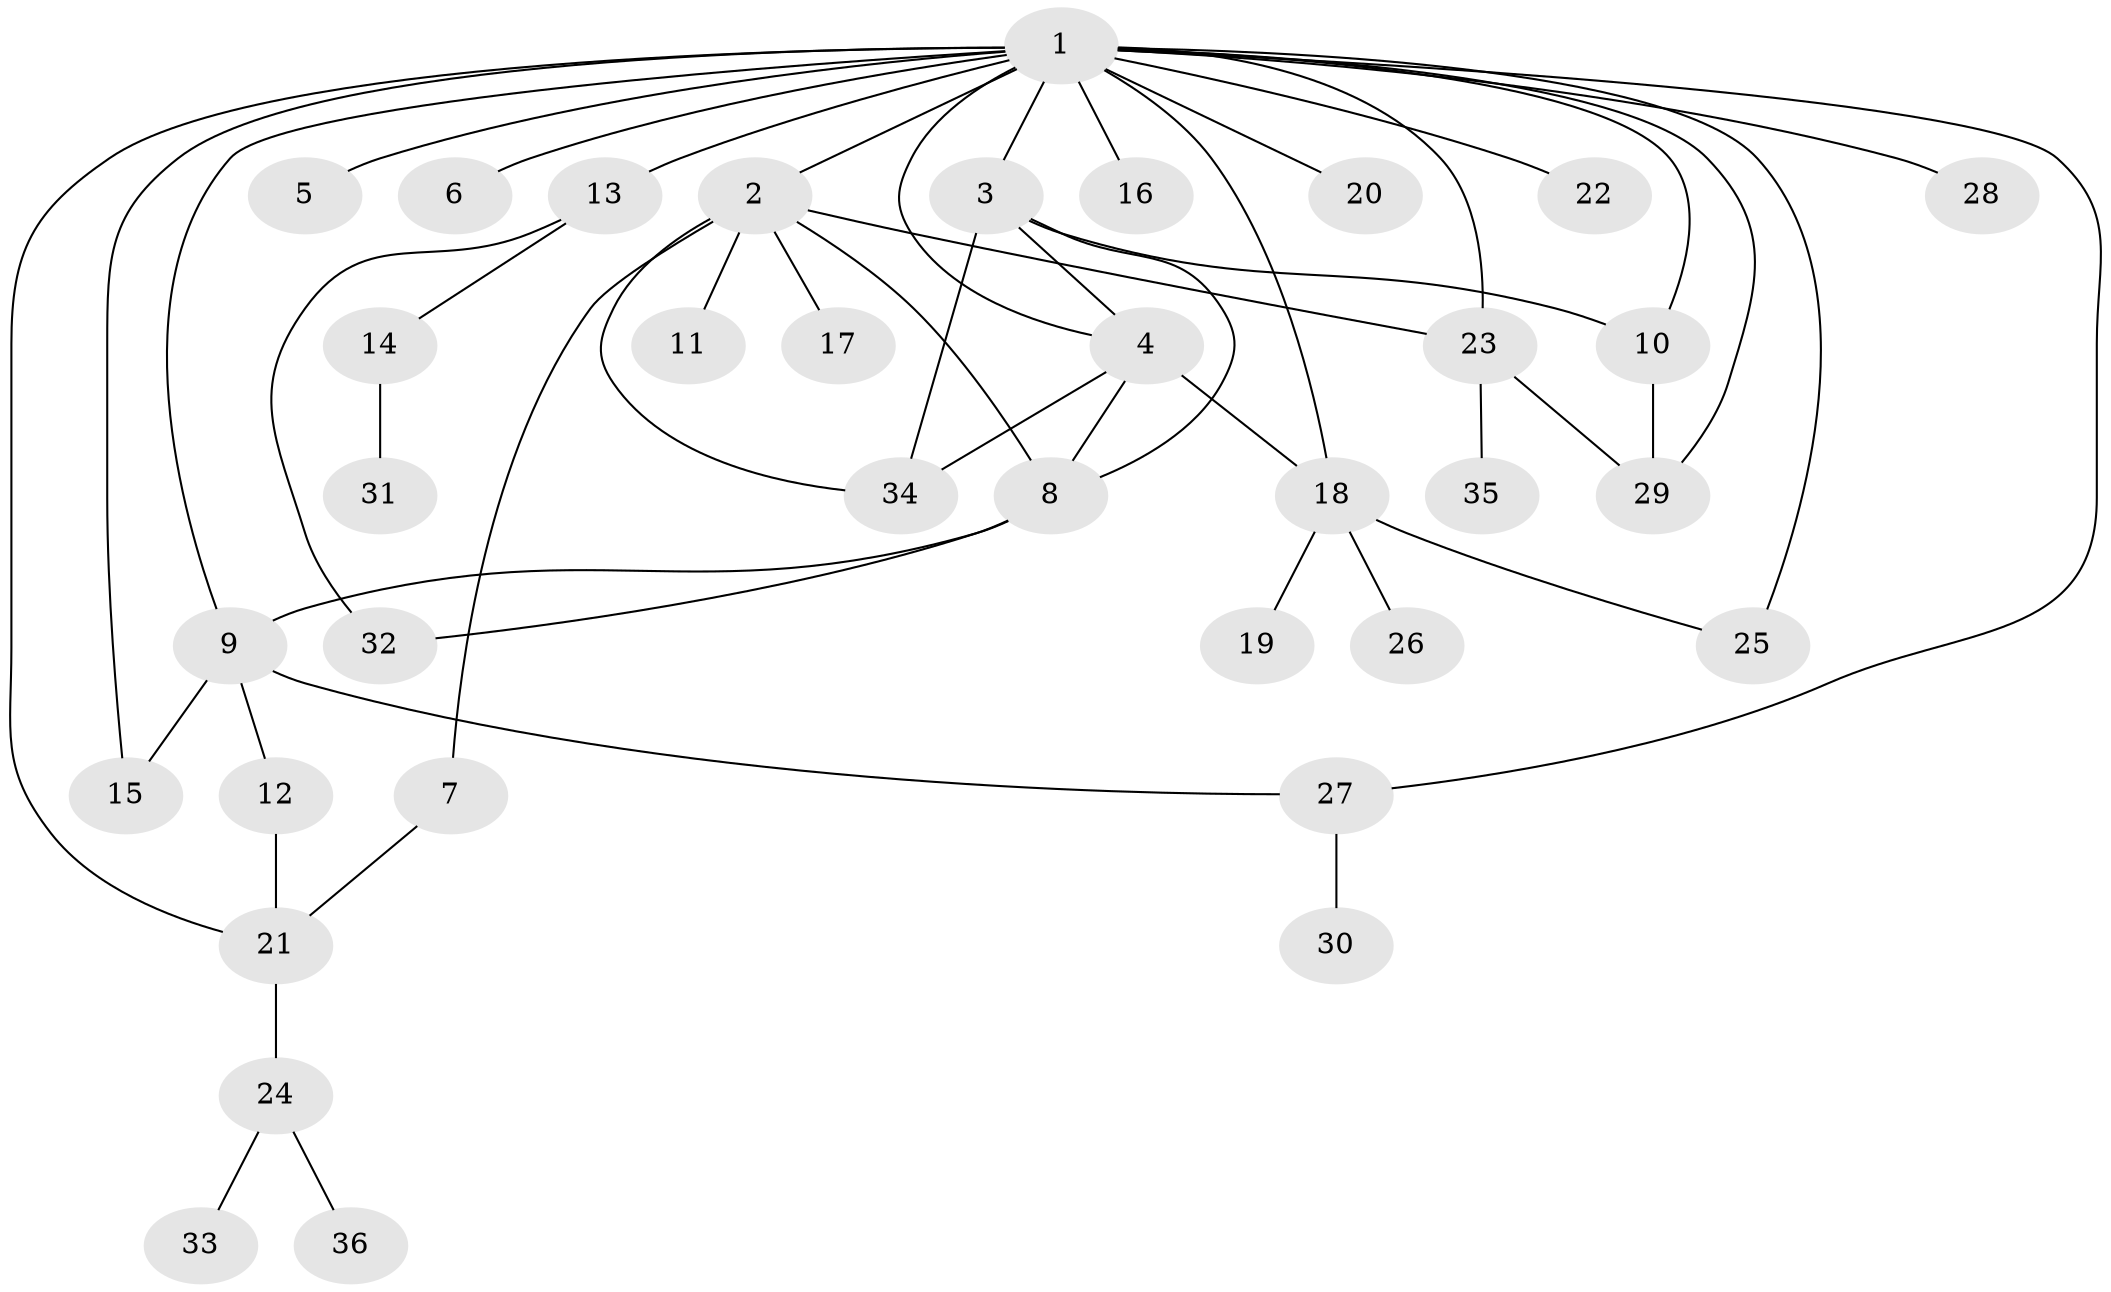 // original degree distribution, {23: 0.013888888888888888, 10: 0.013888888888888888, 3: 0.125, 2: 0.2222222222222222, 1: 0.4583333333333333, 6: 0.041666666666666664, 8: 0.013888888888888888, 4: 0.09722222222222222, 5: 0.013888888888888888}
// Generated by graph-tools (version 1.1) at 2025/35/03/09/25 02:35:52]
// undirected, 36 vertices, 52 edges
graph export_dot {
graph [start="1"]
  node [color=gray90,style=filled];
  1;
  2;
  3;
  4;
  5;
  6;
  7;
  8;
  9;
  10;
  11;
  12;
  13;
  14;
  15;
  16;
  17;
  18;
  19;
  20;
  21;
  22;
  23;
  24;
  25;
  26;
  27;
  28;
  29;
  30;
  31;
  32;
  33;
  34;
  35;
  36;
  1 -- 2 [weight=1.0];
  1 -- 3 [weight=1.0];
  1 -- 4 [weight=2.0];
  1 -- 5 [weight=1.0];
  1 -- 6 [weight=1.0];
  1 -- 9 [weight=1.0];
  1 -- 10 [weight=1.0];
  1 -- 13 [weight=1.0];
  1 -- 15 [weight=1.0];
  1 -- 16 [weight=1.0];
  1 -- 18 [weight=1.0];
  1 -- 20 [weight=1.0];
  1 -- 21 [weight=1.0];
  1 -- 22 [weight=1.0];
  1 -- 23 [weight=1.0];
  1 -- 25 [weight=1.0];
  1 -- 27 [weight=1.0];
  1 -- 28 [weight=1.0];
  1 -- 29 [weight=1.0];
  2 -- 7 [weight=1.0];
  2 -- 8 [weight=1.0];
  2 -- 11 [weight=3.0];
  2 -- 17 [weight=1.0];
  2 -- 23 [weight=1.0];
  2 -- 34 [weight=1.0];
  3 -- 4 [weight=1.0];
  3 -- 8 [weight=1.0];
  3 -- 10 [weight=1.0];
  3 -- 34 [weight=1.0];
  4 -- 8 [weight=1.0];
  4 -- 18 [weight=1.0];
  4 -- 34 [weight=1.0];
  7 -- 21 [weight=1.0];
  8 -- 9 [weight=1.0];
  8 -- 32 [weight=1.0];
  9 -- 12 [weight=2.0];
  9 -- 15 [weight=1.0];
  9 -- 27 [weight=1.0];
  10 -- 29 [weight=1.0];
  12 -- 21 [weight=2.0];
  13 -- 14 [weight=1.0];
  13 -- 32 [weight=1.0];
  14 -- 31 [weight=1.0];
  18 -- 19 [weight=1.0];
  18 -- 25 [weight=1.0];
  18 -- 26 [weight=1.0];
  21 -- 24 [weight=1.0];
  23 -- 29 [weight=1.0];
  23 -- 35 [weight=1.0];
  24 -- 33 [weight=1.0];
  24 -- 36 [weight=1.0];
  27 -- 30 [weight=1.0];
}
